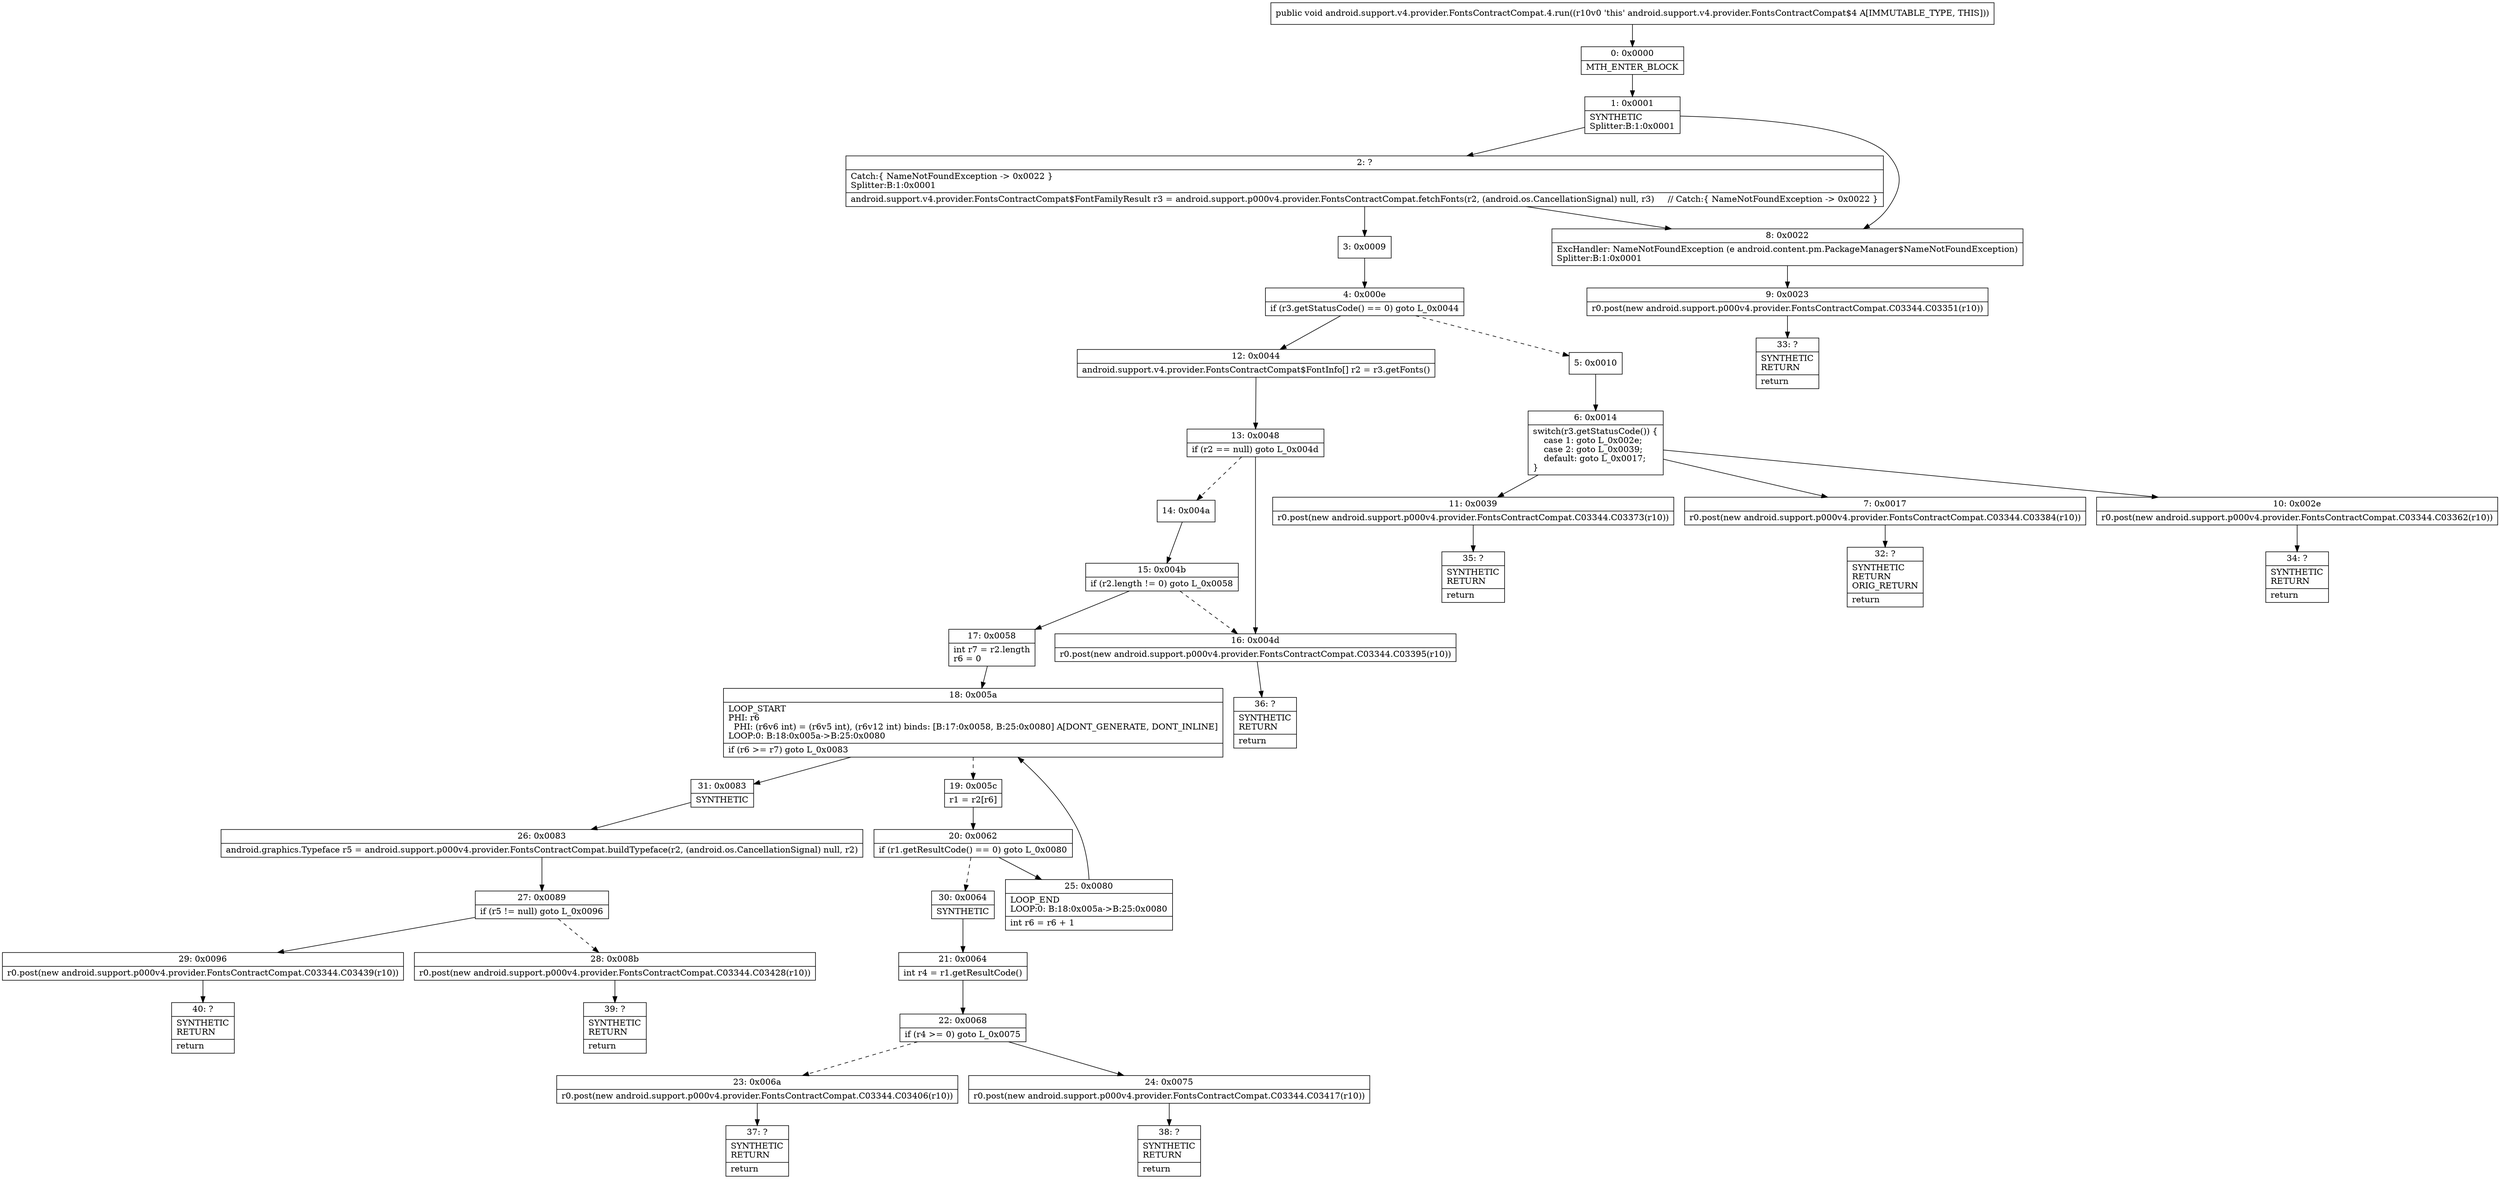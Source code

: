 digraph "CFG forandroid.support.v4.provider.FontsContractCompat.4.run()V" {
Node_0 [shape=record,label="{0\:\ 0x0000|MTH_ENTER_BLOCK\l}"];
Node_1 [shape=record,label="{1\:\ 0x0001|SYNTHETIC\lSplitter:B:1:0x0001\l}"];
Node_2 [shape=record,label="{2\:\ ?|Catch:\{ NameNotFoundException \-\> 0x0022 \}\lSplitter:B:1:0x0001\l|android.support.v4.provider.FontsContractCompat$FontFamilyResult r3 = android.support.p000v4.provider.FontsContractCompat.fetchFonts(r2, (android.os.CancellationSignal) null, r3)     \/\/ Catch:\{ NameNotFoundException \-\> 0x0022 \}\l}"];
Node_3 [shape=record,label="{3\:\ 0x0009}"];
Node_4 [shape=record,label="{4\:\ 0x000e|if (r3.getStatusCode() == 0) goto L_0x0044\l}"];
Node_5 [shape=record,label="{5\:\ 0x0010}"];
Node_6 [shape=record,label="{6\:\ 0x0014|switch(r3.getStatusCode()) \{\l    case 1: goto L_0x002e;\l    case 2: goto L_0x0039;\l    default: goto L_0x0017;\l\}\l}"];
Node_7 [shape=record,label="{7\:\ 0x0017|r0.post(new android.support.p000v4.provider.FontsContractCompat.C03344.C03384(r10))\l}"];
Node_8 [shape=record,label="{8\:\ 0x0022|ExcHandler: NameNotFoundException (e android.content.pm.PackageManager$NameNotFoundException)\lSplitter:B:1:0x0001\l}"];
Node_9 [shape=record,label="{9\:\ 0x0023|r0.post(new android.support.p000v4.provider.FontsContractCompat.C03344.C03351(r10))\l}"];
Node_10 [shape=record,label="{10\:\ 0x002e|r0.post(new android.support.p000v4.provider.FontsContractCompat.C03344.C03362(r10))\l}"];
Node_11 [shape=record,label="{11\:\ 0x0039|r0.post(new android.support.p000v4.provider.FontsContractCompat.C03344.C03373(r10))\l}"];
Node_12 [shape=record,label="{12\:\ 0x0044|android.support.v4.provider.FontsContractCompat$FontInfo[] r2 = r3.getFonts()\l}"];
Node_13 [shape=record,label="{13\:\ 0x0048|if (r2 == null) goto L_0x004d\l}"];
Node_14 [shape=record,label="{14\:\ 0x004a}"];
Node_15 [shape=record,label="{15\:\ 0x004b|if (r2.length != 0) goto L_0x0058\l}"];
Node_16 [shape=record,label="{16\:\ 0x004d|r0.post(new android.support.p000v4.provider.FontsContractCompat.C03344.C03395(r10))\l}"];
Node_17 [shape=record,label="{17\:\ 0x0058|int r7 = r2.length\lr6 = 0\l}"];
Node_18 [shape=record,label="{18\:\ 0x005a|LOOP_START\lPHI: r6 \l  PHI: (r6v6 int) = (r6v5 int), (r6v12 int) binds: [B:17:0x0058, B:25:0x0080] A[DONT_GENERATE, DONT_INLINE]\lLOOP:0: B:18:0x005a\-\>B:25:0x0080\l|if (r6 \>= r7) goto L_0x0083\l}"];
Node_19 [shape=record,label="{19\:\ 0x005c|r1 = r2[r6]\l}"];
Node_20 [shape=record,label="{20\:\ 0x0062|if (r1.getResultCode() == 0) goto L_0x0080\l}"];
Node_21 [shape=record,label="{21\:\ 0x0064|int r4 = r1.getResultCode()\l}"];
Node_22 [shape=record,label="{22\:\ 0x0068|if (r4 \>= 0) goto L_0x0075\l}"];
Node_23 [shape=record,label="{23\:\ 0x006a|r0.post(new android.support.p000v4.provider.FontsContractCompat.C03344.C03406(r10))\l}"];
Node_24 [shape=record,label="{24\:\ 0x0075|r0.post(new android.support.p000v4.provider.FontsContractCompat.C03344.C03417(r10))\l}"];
Node_25 [shape=record,label="{25\:\ 0x0080|LOOP_END\lLOOP:0: B:18:0x005a\-\>B:25:0x0080\l|int r6 = r6 + 1\l}"];
Node_26 [shape=record,label="{26\:\ 0x0083|android.graphics.Typeface r5 = android.support.p000v4.provider.FontsContractCompat.buildTypeface(r2, (android.os.CancellationSignal) null, r2)\l}"];
Node_27 [shape=record,label="{27\:\ 0x0089|if (r5 != null) goto L_0x0096\l}"];
Node_28 [shape=record,label="{28\:\ 0x008b|r0.post(new android.support.p000v4.provider.FontsContractCompat.C03344.C03428(r10))\l}"];
Node_29 [shape=record,label="{29\:\ 0x0096|r0.post(new android.support.p000v4.provider.FontsContractCompat.C03344.C03439(r10))\l}"];
Node_30 [shape=record,label="{30\:\ 0x0064|SYNTHETIC\l}"];
Node_31 [shape=record,label="{31\:\ 0x0083|SYNTHETIC\l}"];
Node_32 [shape=record,label="{32\:\ ?|SYNTHETIC\lRETURN\lORIG_RETURN\l|return\l}"];
Node_33 [shape=record,label="{33\:\ ?|SYNTHETIC\lRETURN\l|return\l}"];
Node_34 [shape=record,label="{34\:\ ?|SYNTHETIC\lRETURN\l|return\l}"];
Node_35 [shape=record,label="{35\:\ ?|SYNTHETIC\lRETURN\l|return\l}"];
Node_36 [shape=record,label="{36\:\ ?|SYNTHETIC\lRETURN\l|return\l}"];
Node_37 [shape=record,label="{37\:\ ?|SYNTHETIC\lRETURN\l|return\l}"];
Node_38 [shape=record,label="{38\:\ ?|SYNTHETIC\lRETURN\l|return\l}"];
Node_39 [shape=record,label="{39\:\ ?|SYNTHETIC\lRETURN\l|return\l}"];
Node_40 [shape=record,label="{40\:\ ?|SYNTHETIC\lRETURN\l|return\l}"];
MethodNode[shape=record,label="{public void android.support.v4.provider.FontsContractCompat.4.run((r10v0 'this' android.support.v4.provider.FontsContractCompat$4 A[IMMUTABLE_TYPE, THIS])) }"];
MethodNode -> Node_0;
Node_0 -> Node_1;
Node_1 -> Node_2;
Node_1 -> Node_8;
Node_2 -> Node_3;
Node_2 -> Node_8;
Node_3 -> Node_4;
Node_4 -> Node_5[style=dashed];
Node_4 -> Node_12;
Node_5 -> Node_6;
Node_6 -> Node_7;
Node_6 -> Node_10;
Node_6 -> Node_11;
Node_7 -> Node_32;
Node_8 -> Node_9;
Node_9 -> Node_33;
Node_10 -> Node_34;
Node_11 -> Node_35;
Node_12 -> Node_13;
Node_13 -> Node_14[style=dashed];
Node_13 -> Node_16;
Node_14 -> Node_15;
Node_15 -> Node_16[style=dashed];
Node_15 -> Node_17;
Node_16 -> Node_36;
Node_17 -> Node_18;
Node_18 -> Node_19[style=dashed];
Node_18 -> Node_31;
Node_19 -> Node_20;
Node_20 -> Node_25;
Node_20 -> Node_30[style=dashed];
Node_21 -> Node_22;
Node_22 -> Node_23[style=dashed];
Node_22 -> Node_24;
Node_23 -> Node_37;
Node_24 -> Node_38;
Node_25 -> Node_18;
Node_26 -> Node_27;
Node_27 -> Node_28[style=dashed];
Node_27 -> Node_29;
Node_28 -> Node_39;
Node_29 -> Node_40;
Node_30 -> Node_21;
Node_31 -> Node_26;
}

